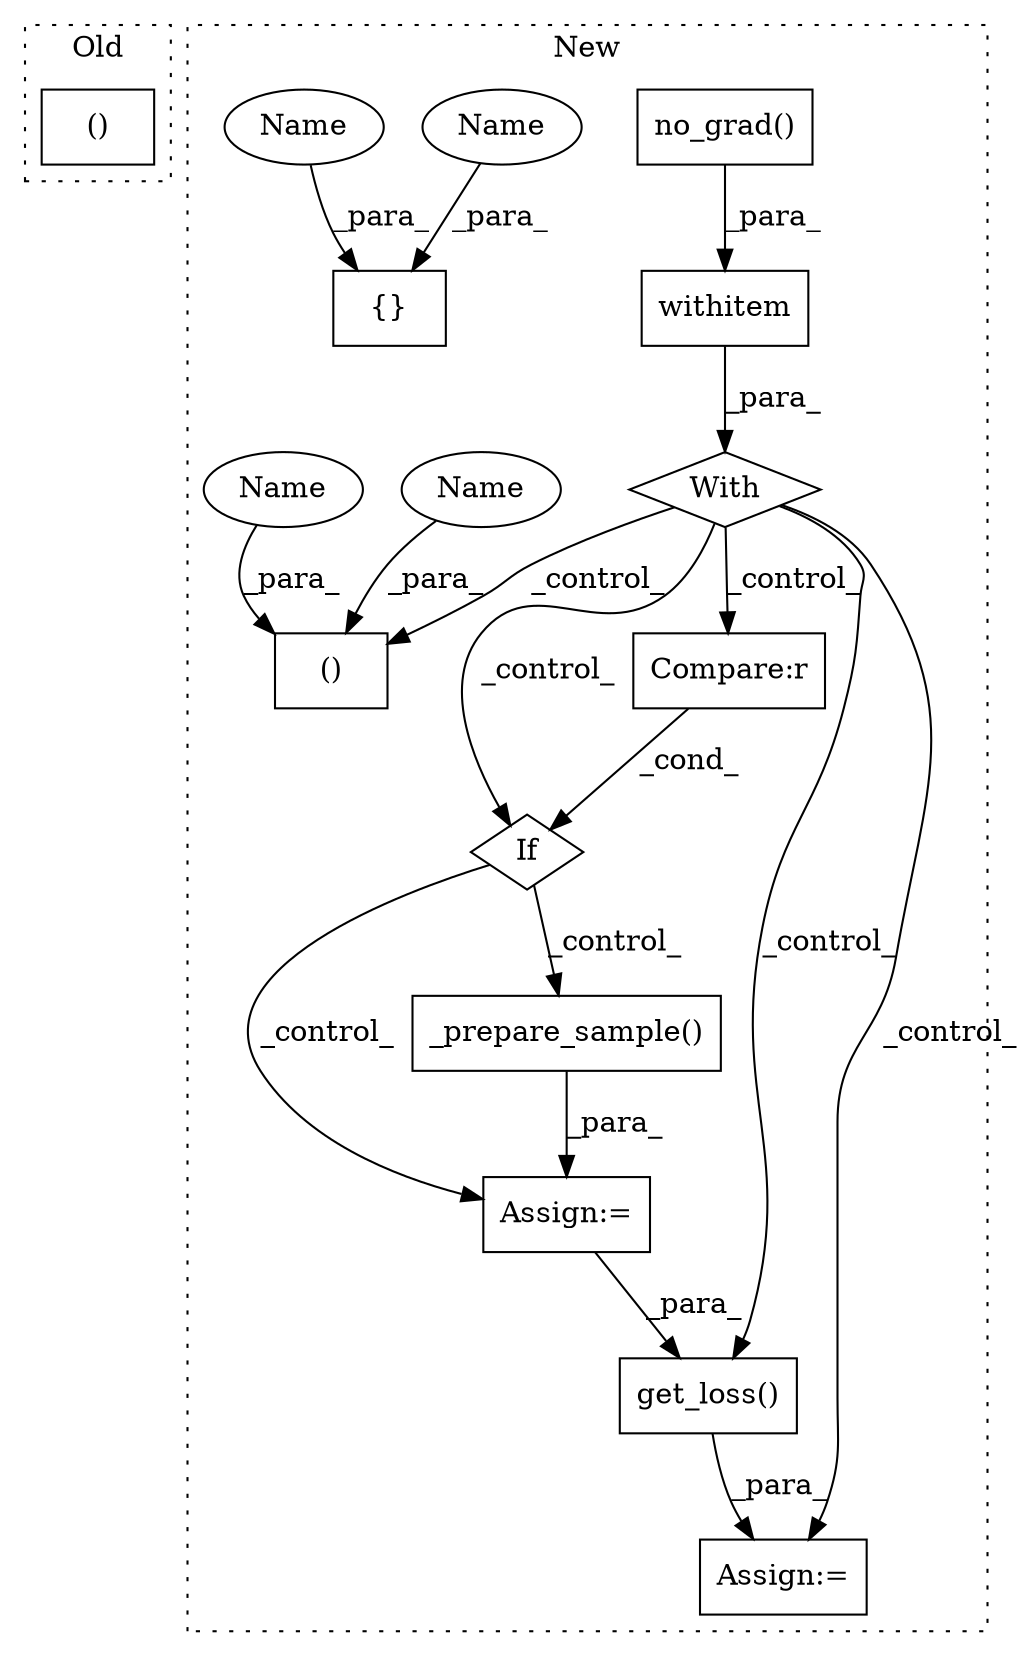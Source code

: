 digraph G {
subgraph cluster0 {
1 [label="()" a="54" s="12484" l="16" shape="box"];
label = "Old";
style="dotted";
}
subgraph cluster1 {
2 [label="get_loss()" a="75" s="11264,11334" l="36,15" shape="box"];
3 [label="Assign:=" a="68" s="11172" l="3" shape="box"];
4 [label="Assign:=" a="68" s="11232" l="32" shape="box"];
5 [label="If" a="96" s="11131" l="3" shape="diamond"];
6 [label="Compare:r" a="40" s="11134" l="14" shape="box"];
7 [label="withitem" a="49" s="11052" l="5" shape="box"];
8 [label="()" a="54" s="11232" l="29" shape="box"];
9 [label="{}" a="59" s="11549,11577" l="1,0" shape="box"];
10 [label="With" a="39" s="11047,11057" l="5,24" shape="diamond"];
11 [label="_prepare_sample()" a="75" s="11175,11213" l="21,1" shape="box"];
12 [label="no_grad()" a="75" s="11052" l="15" shape="box"];
13 [label="Name" a="87" s="11566" l="11" shape="ellipse"];
14 [label="Name" a="87" s="11234" l="11" shape="ellipse"];
15 [label="Name" a="87" s="11247" l="14" shape="ellipse"];
16 [label="Name" a="87" s="11550" l="14" shape="ellipse"];
label = "New";
style="dotted";
}
2 -> 4 [label="_para_"];
3 -> 2 [label="_para_"];
5 -> 11 [label="_control_"];
5 -> 3 [label="_control_"];
6 -> 5 [label="_cond_"];
7 -> 10 [label="_para_"];
10 -> 4 [label="_control_"];
10 -> 8 [label="_control_"];
10 -> 2 [label="_control_"];
10 -> 5 [label="_control_"];
10 -> 6 [label="_control_"];
11 -> 3 [label="_para_"];
12 -> 7 [label="_para_"];
13 -> 9 [label="_para_"];
14 -> 8 [label="_para_"];
15 -> 8 [label="_para_"];
16 -> 9 [label="_para_"];
}